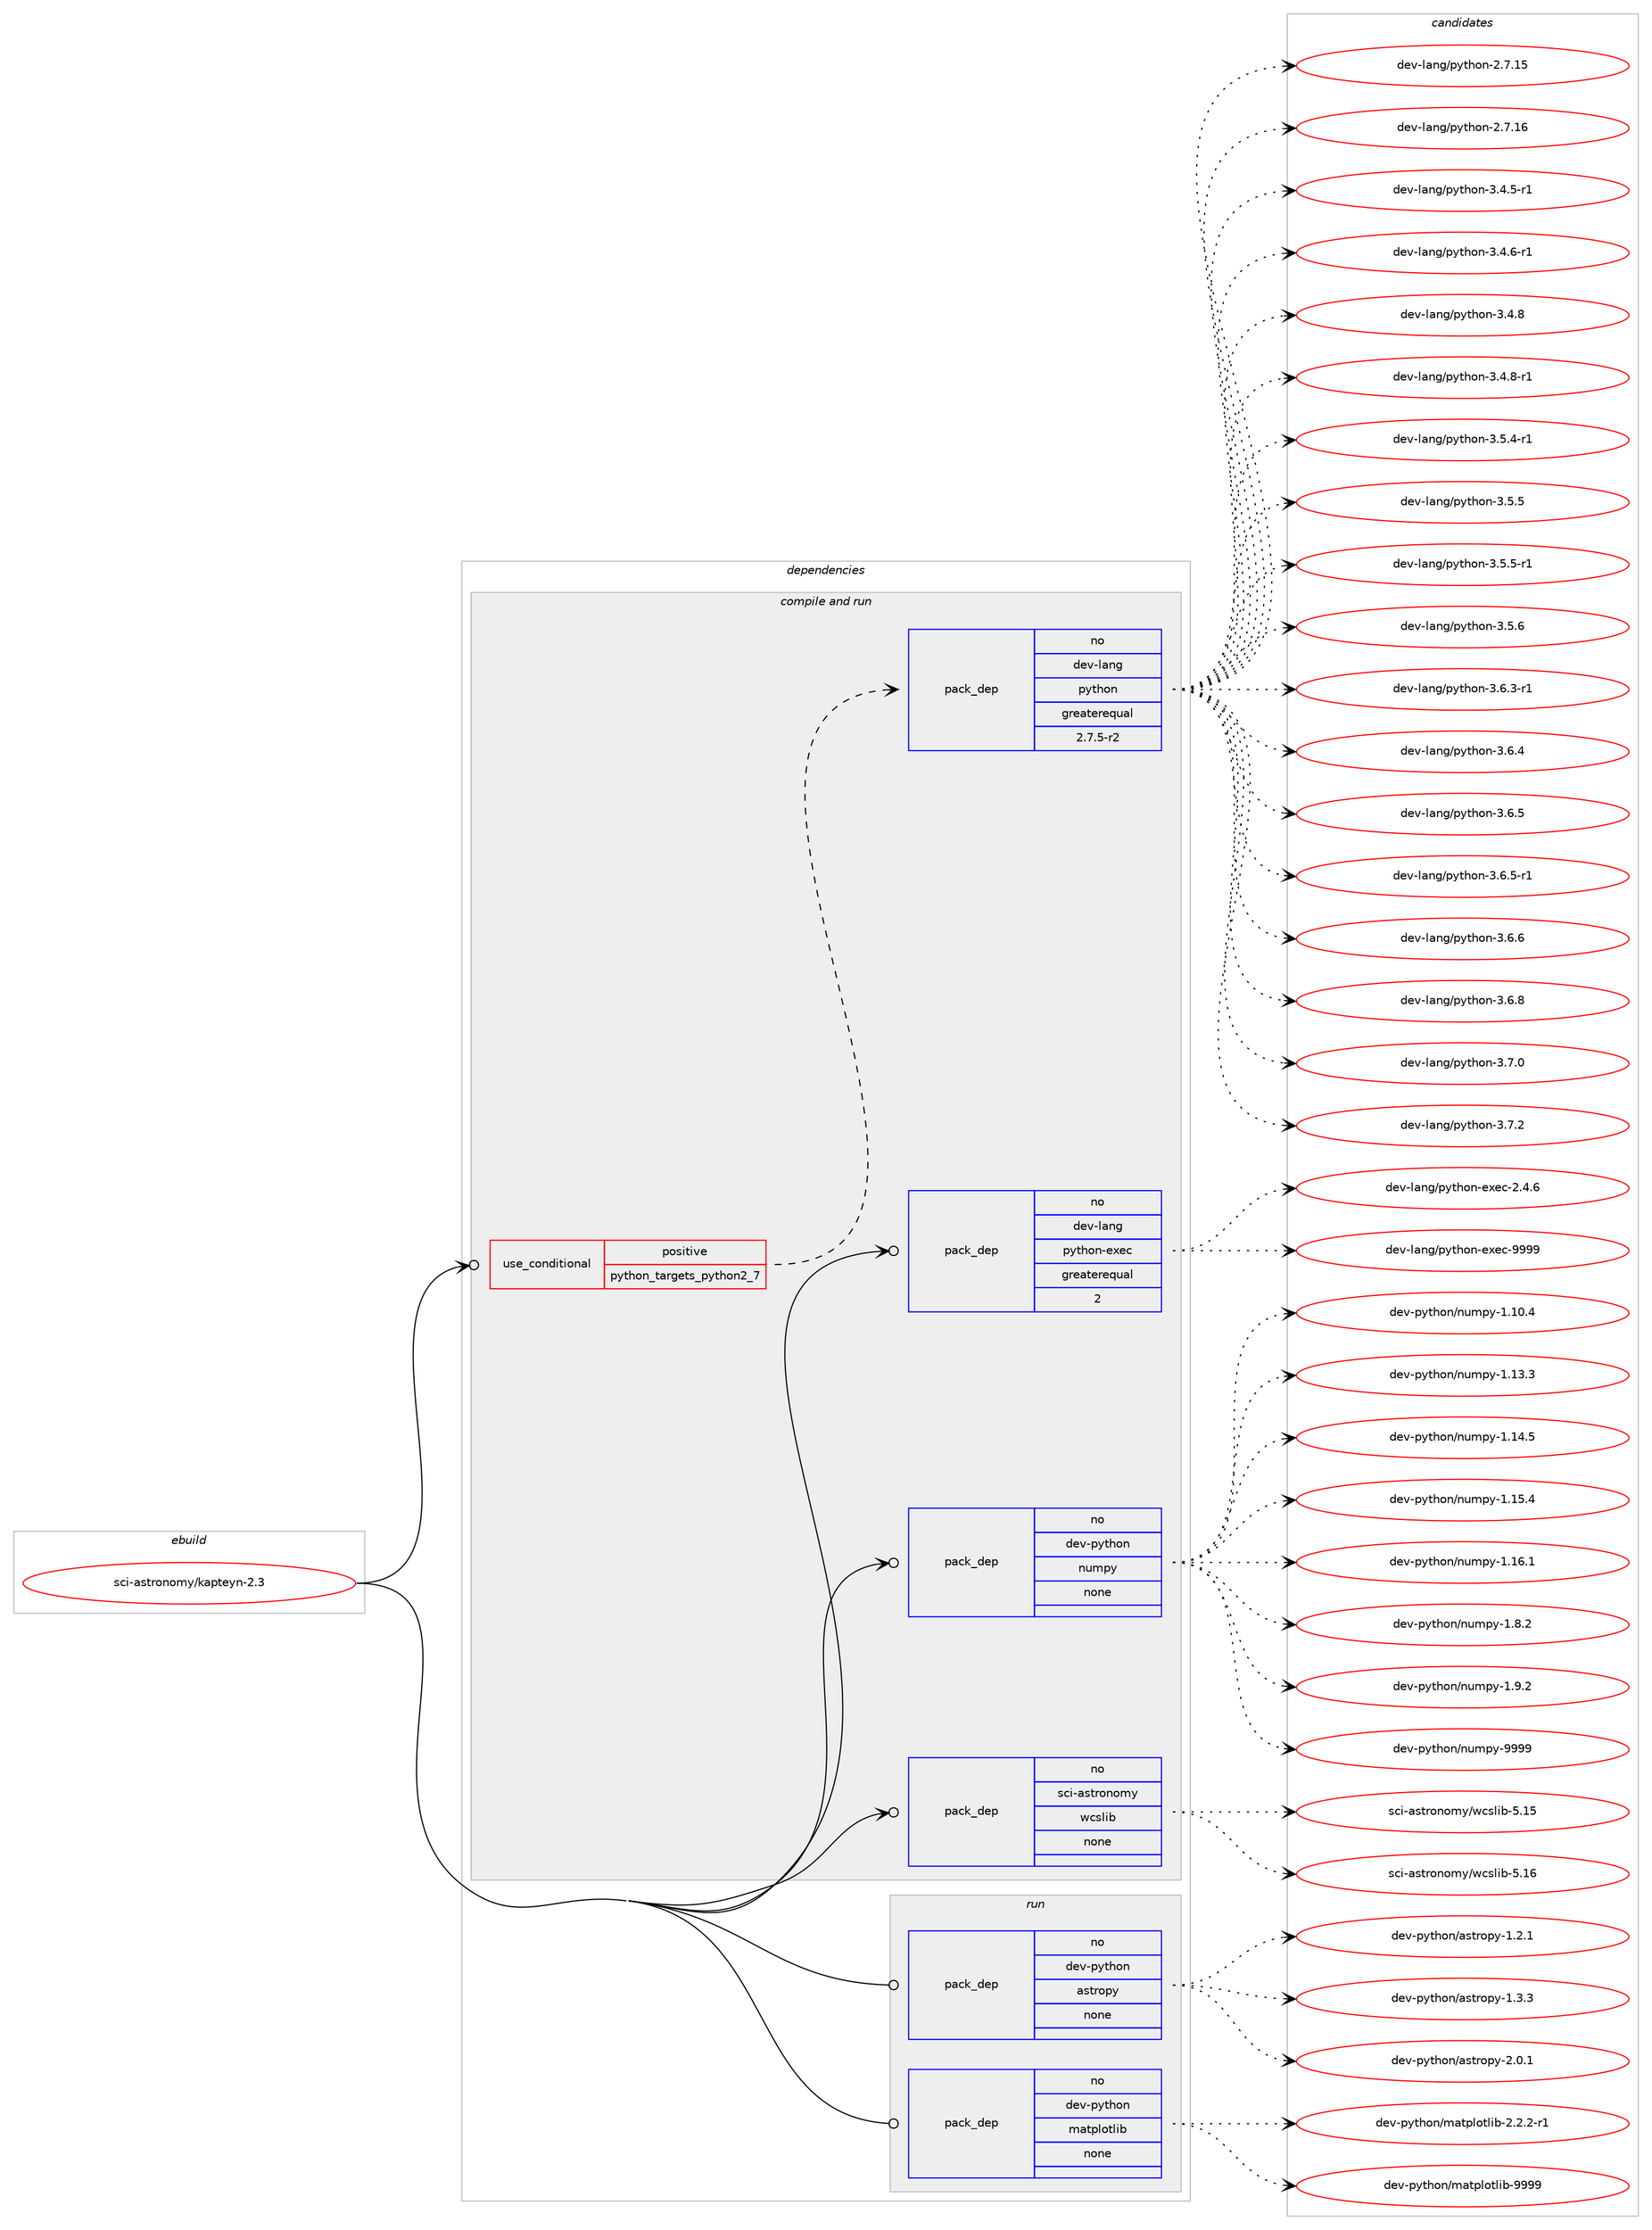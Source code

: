 digraph prolog {

# *************
# Graph options
# *************

newrank=true;
concentrate=true;
compound=true;
graph [rankdir=LR,fontname=Helvetica,fontsize=10,ranksep=1.5];#, ranksep=2.5, nodesep=0.2];
edge  [arrowhead=vee];
node  [fontname=Helvetica,fontsize=10];

# **********
# The ebuild
# **********

subgraph cluster_leftcol {
color=gray;
rank=same;
label=<<i>ebuild</i>>;
id [label="sci-astronomy/kapteyn-2.3", color=red, width=4, href="../sci-astronomy/kapteyn-2.3.svg"];
}

# ****************
# The dependencies
# ****************

subgraph cluster_midcol {
color=gray;
label=<<i>dependencies</i>>;
subgraph cluster_compile {
fillcolor="#eeeeee";
style=filled;
label=<<i>compile</i>>;
}
subgraph cluster_compileandrun {
fillcolor="#eeeeee";
style=filled;
label=<<i>compile and run</i>>;
subgraph cond451922 {
dependency1685289 [label=<<TABLE BORDER="0" CELLBORDER="1" CELLSPACING="0" CELLPADDING="4"><TR><TD ROWSPAN="3" CELLPADDING="10">use_conditional</TD></TR><TR><TD>positive</TD></TR><TR><TD>python_targets_python2_7</TD></TR></TABLE>>, shape=none, color=red];
subgraph pack1205824 {
dependency1685290 [label=<<TABLE BORDER="0" CELLBORDER="1" CELLSPACING="0" CELLPADDING="4" WIDTH="220"><TR><TD ROWSPAN="6" CELLPADDING="30">pack_dep</TD></TR><TR><TD WIDTH="110">no</TD></TR><TR><TD>dev-lang</TD></TR><TR><TD>python</TD></TR><TR><TD>greaterequal</TD></TR><TR><TD>2.7.5-r2</TD></TR></TABLE>>, shape=none, color=blue];
}
dependency1685289:e -> dependency1685290:w [weight=20,style="dashed",arrowhead="vee"];
}
id:e -> dependency1685289:w [weight=20,style="solid",arrowhead="odotvee"];
subgraph pack1205825 {
dependency1685291 [label=<<TABLE BORDER="0" CELLBORDER="1" CELLSPACING="0" CELLPADDING="4" WIDTH="220"><TR><TD ROWSPAN="6" CELLPADDING="30">pack_dep</TD></TR><TR><TD WIDTH="110">no</TD></TR><TR><TD>dev-lang</TD></TR><TR><TD>python-exec</TD></TR><TR><TD>greaterequal</TD></TR><TR><TD>2</TD></TR></TABLE>>, shape=none, color=blue];
}
id:e -> dependency1685291:w [weight=20,style="solid",arrowhead="odotvee"];
subgraph pack1205826 {
dependency1685292 [label=<<TABLE BORDER="0" CELLBORDER="1" CELLSPACING="0" CELLPADDING="4" WIDTH="220"><TR><TD ROWSPAN="6" CELLPADDING="30">pack_dep</TD></TR><TR><TD WIDTH="110">no</TD></TR><TR><TD>dev-python</TD></TR><TR><TD>numpy</TD></TR><TR><TD>none</TD></TR><TR><TD></TD></TR></TABLE>>, shape=none, color=blue];
}
id:e -> dependency1685292:w [weight=20,style="solid",arrowhead="odotvee"];
subgraph pack1205827 {
dependency1685293 [label=<<TABLE BORDER="0" CELLBORDER="1" CELLSPACING="0" CELLPADDING="4" WIDTH="220"><TR><TD ROWSPAN="6" CELLPADDING="30">pack_dep</TD></TR><TR><TD WIDTH="110">no</TD></TR><TR><TD>sci-astronomy</TD></TR><TR><TD>wcslib</TD></TR><TR><TD>none</TD></TR><TR><TD></TD></TR></TABLE>>, shape=none, color=blue];
}
id:e -> dependency1685293:w [weight=20,style="solid",arrowhead="odotvee"];
}
subgraph cluster_run {
fillcolor="#eeeeee";
style=filled;
label=<<i>run</i>>;
subgraph pack1205828 {
dependency1685294 [label=<<TABLE BORDER="0" CELLBORDER="1" CELLSPACING="0" CELLPADDING="4" WIDTH="220"><TR><TD ROWSPAN="6" CELLPADDING="30">pack_dep</TD></TR><TR><TD WIDTH="110">no</TD></TR><TR><TD>dev-python</TD></TR><TR><TD>astropy</TD></TR><TR><TD>none</TD></TR><TR><TD></TD></TR></TABLE>>, shape=none, color=blue];
}
id:e -> dependency1685294:w [weight=20,style="solid",arrowhead="odot"];
subgraph pack1205829 {
dependency1685295 [label=<<TABLE BORDER="0" CELLBORDER="1" CELLSPACING="0" CELLPADDING="4" WIDTH="220"><TR><TD ROWSPAN="6" CELLPADDING="30">pack_dep</TD></TR><TR><TD WIDTH="110">no</TD></TR><TR><TD>dev-python</TD></TR><TR><TD>matplotlib</TD></TR><TR><TD>none</TD></TR><TR><TD></TD></TR></TABLE>>, shape=none, color=blue];
}
id:e -> dependency1685295:w [weight=20,style="solid",arrowhead="odot"];
}
}

# **************
# The candidates
# **************

subgraph cluster_choices {
rank=same;
color=gray;
label=<<i>candidates</i>>;

subgraph choice1205824 {
color=black;
nodesep=1;
choice10010111845108971101034711212111610411111045504655464953 [label="dev-lang/python-2.7.15", color=red, width=4,href="../dev-lang/python-2.7.15.svg"];
choice10010111845108971101034711212111610411111045504655464954 [label="dev-lang/python-2.7.16", color=red, width=4,href="../dev-lang/python-2.7.16.svg"];
choice1001011184510897110103471121211161041111104551465246534511449 [label="dev-lang/python-3.4.5-r1", color=red, width=4,href="../dev-lang/python-3.4.5-r1.svg"];
choice1001011184510897110103471121211161041111104551465246544511449 [label="dev-lang/python-3.4.6-r1", color=red, width=4,href="../dev-lang/python-3.4.6-r1.svg"];
choice100101118451089711010347112121116104111110455146524656 [label="dev-lang/python-3.4.8", color=red, width=4,href="../dev-lang/python-3.4.8.svg"];
choice1001011184510897110103471121211161041111104551465246564511449 [label="dev-lang/python-3.4.8-r1", color=red, width=4,href="../dev-lang/python-3.4.8-r1.svg"];
choice1001011184510897110103471121211161041111104551465346524511449 [label="dev-lang/python-3.5.4-r1", color=red, width=4,href="../dev-lang/python-3.5.4-r1.svg"];
choice100101118451089711010347112121116104111110455146534653 [label="dev-lang/python-3.5.5", color=red, width=4,href="../dev-lang/python-3.5.5.svg"];
choice1001011184510897110103471121211161041111104551465346534511449 [label="dev-lang/python-3.5.5-r1", color=red, width=4,href="../dev-lang/python-3.5.5-r1.svg"];
choice100101118451089711010347112121116104111110455146534654 [label="dev-lang/python-3.5.6", color=red, width=4,href="../dev-lang/python-3.5.6.svg"];
choice1001011184510897110103471121211161041111104551465446514511449 [label="dev-lang/python-3.6.3-r1", color=red, width=4,href="../dev-lang/python-3.6.3-r1.svg"];
choice100101118451089711010347112121116104111110455146544652 [label="dev-lang/python-3.6.4", color=red, width=4,href="../dev-lang/python-3.6.4.svg"];
choice100101118451089711010347112121116104111110455146544653 [label="dev-lang/python-3.6.5", color=red, width=4,href="../dev-lang/python-3.6.5.svg"];
choice1001011184510897110103471121211161041111104551465446534511449 [label="dev-lang/python-3.6.5-r1", color=red, width=4,href="../dev-lang/python-3.6.5-r1.svg"];
choice100101118451089711010347112121116104111110455146544654 [label="dev-lang/python-3.6.6", color=red, width=4,href="../dev-lang/python-3.6.6.svg"];
choice100101118451089711010347112121116104111110455146544656 [label="dev-lang/python-3.6.8", color=red, width=4,href="../dev-lang/python-3.6.8.svg"];
choice100101118451089711010347112121116104111110455146554648 [label="dev-lang/python-3.7.0", color=red, width=4,href="../dev-lang/python-3.7.0.svg"];
choice100101118451089711010347112121116104111110455146554650 [label="dev-lang/python-3.7.2", color=red, width=4,href="../dev-lang/python-3.7.2.svg"];
dependency1685290:e -> choice10010111845108971101034711212111610411111045504655464953:w [style=dotted,weight="100"];
dependency1685290:e -> choice10010111845108971101034711212111610411111045504655464954:w [style=dotted,weight="100"];
dependency1685290:e -> choice1001011184510897110103471121211161041111104551465246534511449:w [style=dotted,weight="100"];
dependency1685290:e -> choice1001011184510897110103471121211161041111104551465246544511449:w [style=dotted,weight="100"];
dependency1685290:e -> choice100101118451089711010347112121116104111110455146524656:w [style=dotted,weight="100"];
dependency1685290:e -> choice1001011184510897110103471121211161041111104551465246564511449:w [style=dotted,weight="100"];
dependency1685290:e -> choice1001011184510897110103471121211161041111104551465346524511449:w [style=dotted,weight="100"];
dependency1685290:e -> choice100101118451089711010347112121116104111110455146534653:w [style=dotted,weight="100"];
dependency1685290:e -> choice1001011184510897110103471121211161041111104551465346534511449:w [style=dotted,weight="100"];
dependency1685290:e -> choice100101118451089711010347112121116104111110455146534654:w [style=dotted,weight="100"];
dependency1685290:e -> choice1001011184510897110103471121211161041111104551465446514511449:w [style=dotted,weight="100"];
dependency1685290:e -> choice100101118451089711010347112121116104111110455146544652:w [style=dotted,weight="100"];
dependency1685290:e -> choice100101118451089711010347112121116104111110455146544653:w [style=dotted,weight="100"];
dependency1685290:e -> choice1001011184510897110103471121211161041111104551465446534511449:w [style=dotted,weight="100"];
dependency1685290:e -> choice100101118451089711010347112121116104111110455146544654:w [style=dotted,weight="100"];
dependency1685290:e -> choice100101118451089711010347112121116104111110455146544656:w [style=dotted,weight="100"];
dependency1685290:e -> choice100101118451089711010347112121116104111110455146554648:w [style=dotted,weight="100"];
dependency1685290:e -> choice100101118451089711010347112121116104111110455146554650:w [style=dotted,weight="100"];
}
subgraph choice1205825 {
color=black;
nodesep=1;
choice1001011184510897110103471121211161041111104510112010199455046524654 [label="dev-lang/python-exec-2.4.6", color=red, width=4,href="../dev-lang/python-exec-2.4.6.svg"];
choice10010111845108971101034711212111610411111045101120101994557575757 [label="dev-lang/python-exec-9999", color=red, width=4,href="../dev-lang/python-exec-9999.svg"];
dependency1685291:e -> choice1001011184510897110103471121211161041111104510112010199455046524654:w [style=dotted,weight="100"];
dependency1685291:e -> choice10010111845108971101034711212111610411111045101120101994557575757:w [style=dotted,weight="100"];
}
subgraph choice1205826 {
color=black;
nodesep=1;
choice100101118451121211161041111104711011710911212145494649484652 [label="dev-python/numpy-1.10.4", color=red, width=4,href="../dev-python/numpy-1.10.4.svg"];
choice100101118451121211161041111104711011710911212145494649514651 [label="dev-python/numpy-1.13.3", color=red, width=4,href="../dev-python/numpy-1.13.3.svg"];
choice100101118451121211161041111104711011710911212145494649524653 [label="dev-python/numpy-1.14.5", color=red, width=4,href="../dev-python/numpy-1.14.5.svg"];
choice100101118451121211161041111104711011710911212145494649534652 [label="dev-python/numpy-1.15.4", color=red, width=4,href="../dev-python/numpy-1.15.4.svg"];
choice100101118451121211161041111104711011710911212145494649544649 [label="dev-python/numpy-1.16.1", color=red, width=4,href="../dev-python/numpy-1.16.1.svg"];
choice1001011184511212111610411111047110117109112121454946564650 [label="dev-python/numpy-1.8.2", color=red, width=4,href="../dev-python/numpy-1.8.2.svg"];
choice1001011184511212111610411111047110117109112121454946574650 [label="dev-python/numpy-1.9.2", color=red, width=4,href="../dev-python/numpy-1.9.2.svg"];
choice10010111845112121116104111110471101171091121214557575757 [label="dev-python/numpy-9999", color=red, width=4,href="../dev-python/numpy-9999.svg"];
dependency1685292:e -> choice100101118451121211161041111104711011710911212145494649484652:w [style=dotted,weight="100"];
dependency1685292:e -> choice100101118451121211161041111104711011710911212145494649514651:w [style=dotted,weight="100"];
dependency1685292:e -> choice100101118451121211161041111104711011710911212145494649524653:w [style=dotted,weight="100"];
dependency1685292:e -> choice100101118451121211161041111104711011710911212145494649534652:w [style=dotted,weight="100"];
dependency1685292:e -> choice100101118451121211161041111104711011710911212145494649544649:w [style=dotted,weight="100"];
dependency1685292:e -> choice1001011184511212111610411111047110117109112121454946564650:w [style=dotted,weight="100"];
dependency1685292:e -> choice1001011184511212111610411111047110117109112121454946574650:w [style=dotted,weight="100"];
dependency1685292:e -> choice10010111845112121116104111110471101171091121214557575757:w [style=dotted,weight="100"];
}
subgraph choice1205827 {
color=black;
nodesep=1;
choice1159910545971151161141111101111091214711999115108105984553464953 [label="sci-astronomy/wcslib-5.15", color=red, width=4,href="../sci-astronomy/wcslib-5.15.svg"];
choice1159910545971151161141111101111091214711999115108105984553464954 [label="sci-astronomy/wcslib-5.16", color=red, width=4,href="../sci-astronomy/wcslib-5.16.svg"];
dependency1685293:e -> choice1159910545971151161141111101111091214711999115108105984553464953:w [style=dotted,weight="100"];
dependency1685293:e -> choice1159910545971151161141111101111091214711999115108105984553464954:w [style=dotted,weight="100"];
}
subgraph choice1205828 {
color=black;
nodesep=1;
choice100101118451121211161041111104797115116114111112121454946504649 [label="dev-python/astropy-1.2.1", color=red, width=4,href="../dev-python/astropy-1.2.1.svg"];
choice100101118451121211161041111104797115116114111112121454946514651 [label="dev-python/astropy-1.3.3", color=red, width=4,href="../dev-python/astropy-1.3.3.svg"];
choice100101118451121211161041111104797115116114111112121455046484649 [label="dev-python/astropy-2.0.1", color=red, width=4,href="../dev-python/astropy-2.0.1.svg"];
dependency1685294:e -> choice100101118451121211161041111104797115116114111112121454946504649:w [style=dotted,weight="100"];
dependency1685294:e -> choice100101118451121211161041111104797115116114111112121454946514651:w [style=dotted,weight="100"];
dependency1685294:e -> choice100101118451121211161041111104797115116114111112121455046484649:w [style=dotted,weight="100"];
}
subgraph choice1205829 {
color=black;
nodesep=1;
choice100101118451121211161041111104710997116112108111116108105984550465046504511449 [label="dev-python/matplotlib-2.2.2-r1", color=red, width=4,href="../dev-python/matplotlib-2.2.2-r1.svg"];
choice100101118451121211161041111104710997116112108111116108105984557575757 [label="dev-python/matplotlib-9999", color=red, width=4,href="../dev-python/matplotlib-9999.svg"];
dependency1685295:e -> choice100101118451121211161041111104710997116112108111116108105984550465046504511449:w [style=dotted,weight="100"];
dependency1685295:e -> choice100101118451121211161041111104710997116112108111116108105984557575757:w [style=dotted,weight="100"];
}
}

}
